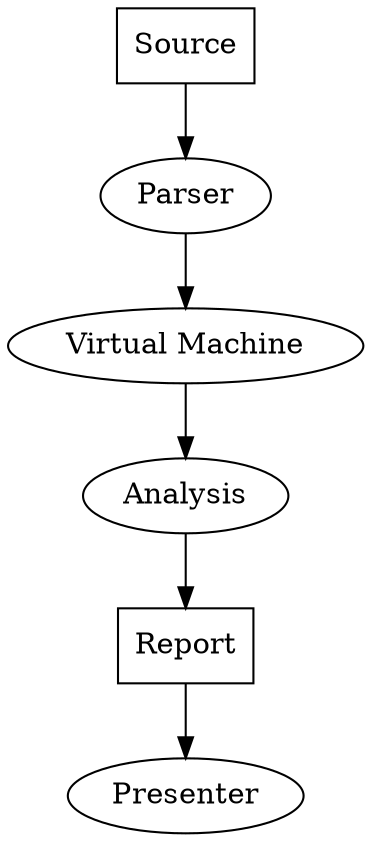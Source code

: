 // Graphviz graph that shows the basic flow of the analysis process of
// ruby-lint.

digraph flow {
    "Source" [shape=box];
    "Report" [shape=box];

    "Source" -> "Parser" -> "Virtual Machine" -> "Analysis";
    "Analysis" -> "Report" -> "Presenter";
}
